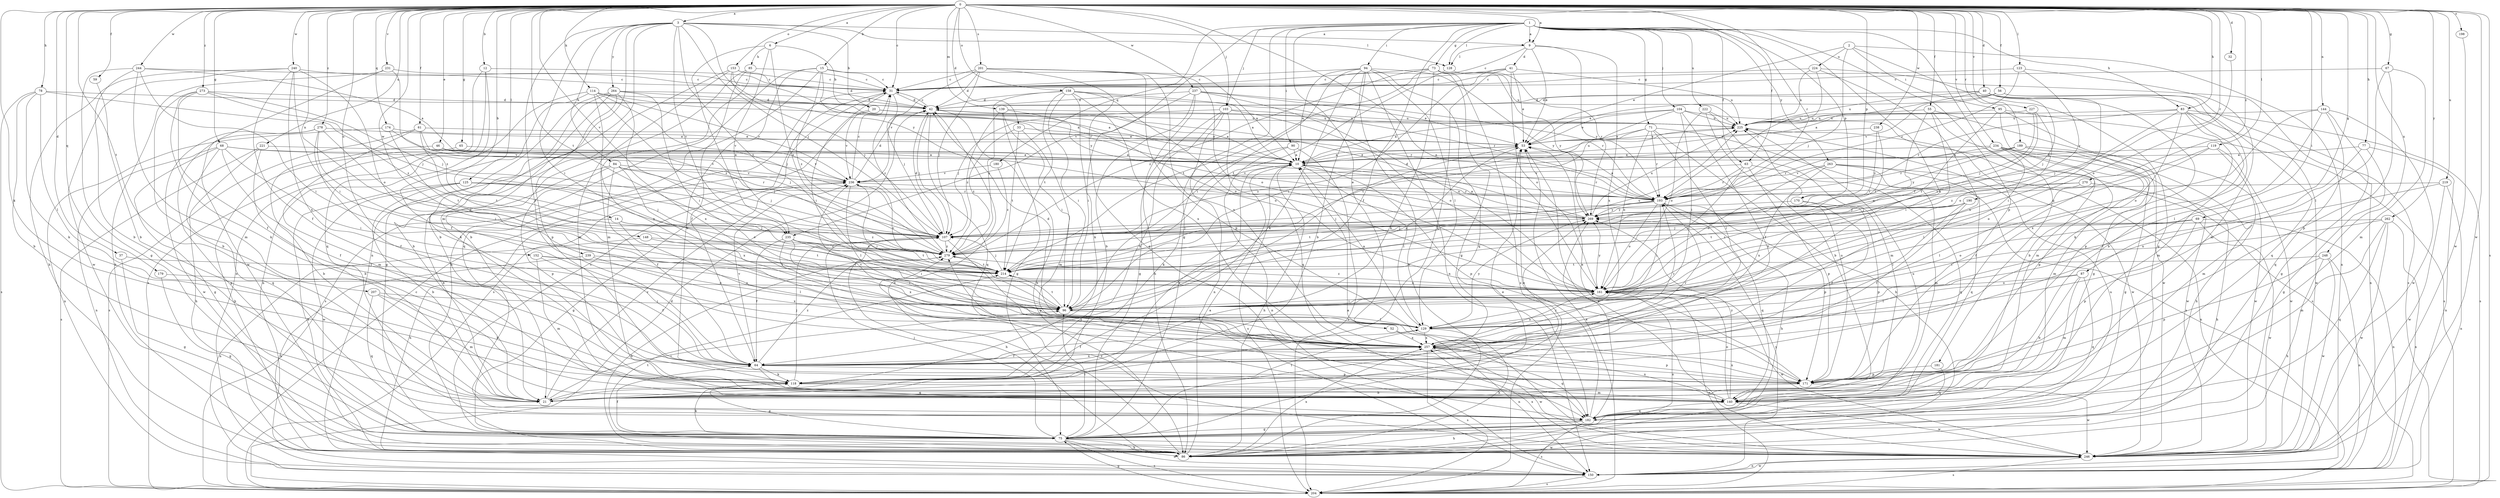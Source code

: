 strict digraph  {
0;
1;
2;
3;
6;
9;
10;
12;
14;
15;
20;
21;
31;
32;
33;
37;
40;
41;
42;
46;
52;
53;
55;
56;
59;
61;
63;
64;
65;
67;
68;
69;
71;
73;
75;
77;
78;
83;
84;
85;
86;
87;
90;
94;
95;
96;
103;
104;
107;
114;
118;
119;
123;
125;
128;
129;
139;
140;
144;
148;
150;
152;
153;
158;
161;
170;
171;
174;
179;
180;
181;
182;
189;
190;
193;
198;
201;
204;
207;
214;
219;
221;
222;
224;
225;
227;
231;
234;
235;
236;
237;
238;
239;
240;
244;
246;
248;
257;
262;
263;
264;
269;
270;
273;
278;
279;
0 -> 3  [label=a];
0 -> 6  [label=a];
0 -> 9  [label=a];
0 -> 12  [label=b];
0 -> 14  [label=b];
0 -> 15  [label=b];
0 -> 31  [label=c];
0 -> 32  [label=d];
0 -> 33  [label=d];
0 -> 37  [label=d];
0 -> 40  [label=d];
0 -> 46  [label=e];
0 -> 55  [label=f];
0 -> 56  [label=f];
0 -> 59  [label=f];
0 -> 61  [label=f];
0 -> 63  [label=f];
0 -> 65  [label=g];
0 -> 67  [label=g];
0 -> 68  [label=g];
0 -> 69  [label=g];
0 -> 77  [label=h];
0 -> 78  [label=h];
0 -> 83  [label=h];
0 -> 87  [label=i];
0 -> 103  [label=j];
0 -> 114  [label=k];
0 -> 118  [label=k];
0 -> 119  [label=l];
0 -> 123  [label=l];
0 -> 125  [label=l];
0 -> 139  [label=m];
0 -> 144  [label=n];
0 -> 148  [label=n];
0 -> 152  [label=o];
0 -> 153  [label=o];
0 -> 158  [label=o];
0 -> 161  [label=o];
0 -> 170  [label=p];
0 -> 174  [label=q];
0 -> 179  [label=q];
0 -> 189  [label=r];
0 -> 190  [label=r];
0 -> 193  [label=r];
0 -> 198  [label=s];
0 -> 201  [label=s];
0 -> 204  [label=s];
0 -> 207  [label=t];
0 -> 214  [label=t];
0 -> 219  [label=u];
0 -> 221  [label=u];
0 -> 227  [label=v];
0 -> 231  [label=v];
0 -> 234  [label=v];
0 -> 235  [label=v];
0 -> 237  [label=w];
0 -> 238  [label=w];
0 -> 239  [label=w];
0 -> 240  [label=w];
0 -> 244  [label=w];
0 -> 246  [label=w];
0 -> 248  [label=x];
0 -> 262  [label=y];
0 -> 270  [label=z];
0 -> 273  [label=z];
0 -> 278  [label=z];
1 -> 9  [label=a];
1 -> 52  [label=e];
1 -> 63  [label=f];
1 -> 64  [label=f];
1 -> 71  [label=g];
1 -> 73  [label=g];
1 -> 75  [label=g];
1 -> 83  [label=h];
1 -> 90  [label=i];
1 -> 94  [label=i];
1 -> 103  [label=j];
1 -> 104  [label=j];
1 -> 128  [label=l];
1 -> 170  [label=p];
1 -> 171  [label=p];
1 -> 180  [label=q];
1 -> 181  [label=q];
1 -> 222  [label=u];
1 -> 235  [label=v];
1 -> 257  [label=x];
1 -> 263  [label=y];
2 -> 53  [label=e];
2 -> 75  [label=g];
2 -> 95  [label=i];
2 -> 107  [label=j];
2 -> 150  [label=n];
2 -> 224  [label=u];
3 -> 9  [label=a];
3 -> 20  [label=b];
3 -> 64  [label=f];
3 -> 84  [label=h];
3 -> 96  [label=i];
3 -> 107  [label=j];
3 -> 128  [label=l];
3 -> 140  [label=m];
3 -> 150  [label=n];
3 -> 214  [label=t];
3 -> 235  [label=v];
3 -> 264  [label=y];
3 -> 269  [label=y];
6 -> 20  [label=b];
6 -> 85  [label=h];
6 -> 96  [label=i];
6 -> 235  [label=v];
6 -> 279  [label=z];
9 -> 31  [label=c];
9 -> 41  [label=d];
9 -> 53  [label=e];
9 -> 128  [label=l];
9 -> 257  [label=x];
9 -> 269  [label=y];
10 -> 53  [label=e];
10 -> 86  [label=h];
10 -> 129  [label=l];
10 -> 171  [label=p];
10 -> 193  [label=r];
10 -> 204  [label=s];
10 -> 225  [label=u];
10 -> 236  [label=v];
12 -> 31  [label=c];
12 -> 150  [label=n];
12 -> 182  [label=q];
12 -> 204  [label=s];
14 -> 86  [label=h];
14 -> 107  [label=j];
14 -> 257  [label=x];
14 -> 279  [label=z];
15 -> 10  [label=a];
15 -> 31  [label=c];
15 -> 86  [label=h];
15 -> 118  [label=k];
15 -> 182  [label=q];
15 -> 269  [label=y];
15 -> 279  [label=z];
20 -> 10  [label=a];
20 -> 193  [label=r];
20 -> 204  [label=s];
20 -> 225  [label=u];
20 -> 236  [label=v];
21 -> 10  [label=a];
21 -> 96  [label=i];
21 -> 129  [label=l];
21 -> 236  [label=v];
21 -> 269  [label=y];
31 -> 42  [label=d];
31 -> 96  [label=i];
31 -> 107  [label=j];
31 -> 204  [label=s];
32 -> 161  [label=o];
33 -> 53  [label=e];
33 -> 140  [label=m];
33 -> 214  [label=t];
33 -> 279  [label=z];
37 -> 75  [label=g];
37 -> 214  [label=t];
40 -> 10  [label=a];
40 -> 42  [label=d];
40 -> 96  [label=i];
40 -> 107  [label=j];
40 -> 118  [label=k];
40 -> 182  [label=q];
40 -> 225  [label=u];
41 -> 31  [label=c];
41 -> 53  [label=e];
41 -> 96  [label=i];
41 -> 118  [label=k];
41 -> 161  [label=o];
41 -> 225  [label=u];
42 -> 31  [label=c];
42 -> 86  [label=h];
42 -> 107  [label=j];
42 -> 182  [label=q];
42 -> 225  [label=u];
46 -> 10  [label=a];
46 -> 21  [label=b];
46 -> 107  [label=j];
46 -> 236  [label=v];
52 -> 150  [label=n];
52 -> 257  [label=x];
53 -> 10  [label=a];
53 -> 96  [label=i];
55 -> 75  [label=g];
55 -> 96  [label=i];
55 -> 140  [label=m];
55 -> 161  [label=o];
55 -> 225  [label=u];
56 -> 21  [label=b];
56 -> 42  [label=d];
56 -> 53  [label=e];
56 -> 150  [label=n];
56 -> 236  [label=v];
59 -> 21  [label=b];
61 -> 53  [label=e];
61 -> 107  [label=j];
61 -> 140  [label=m];
61 -> 204  [label=s];
61 -> 214  [label=t];
63 -> 161  [label=o];
63 -> 171  [label=p];
63 -> 182  [label=q];
63 -> 193  [label=r];
63 -> 236  [label=v];
64 -> 118  [label=k];
64 -> 171  [label=p];
64 -> 182  [label=q];
64 -> 193  [label=r];
64 -> 236  [label=v];
64 -> 257  [label=x];
64 -> 279  [label=z];
65 -> 10  [label=a];
65 -> 86  [label=h];
67 -> 31  [label=c];
67 -> 129  [label=l];
67 -> 140  [label=m];
67 -> 171  [label=p];
68 -> 10  [label=a];
68 -> 64  [label=f];
68 -> 75  [label=g];
68 -> 96  [label=i];
68 -> 150  [label=n];
68 -> 182  [label=q];
68 -> 236  [label=v];
69 -> 107  [label=j];
69 -> 150  [label=n];
69 -> 161  [label=o];
69 -> 171  [label=p];
69 -> 246  [label=w];
69 -> 279  [label=z];
71 -> 53  [label=e];
71 -> 86  [label=h];
71 -> 129  [label=l];
71 -> 161  [label=o];
71 -> 193  [label=r];
71 -> 204  [label=s];
71 -> 279  [label=z];
73 -> 31  [label=c];
73 -> 75  [label=g];
73 -> 118  [label=k];
73 -> 204  [label=s];
73 -> 214  [label=t];
73 -> 225  [label=u];
73 -> 269  [label=y];
73 -> 279  [label=z];
75 -> 31  [label=c];
75 -> 53  [label=e];
75 -> 64  [label=f];
75 -> 86  [label=h];
75 -> 96  [label=i];
75 -> 107  [label=j];
75 -> 118  [label=k];
75 -> 150  [label=n];
75 -> 204  [label=s];
75 -> 246  [label=w];
77 -> 10  [label=a];
77 -> 75  [label=g];
77 -> 150  [label=n];
77 -> 257  [label=x];
78 -> 21  [label=b];
78 -> 42  [label=d];
78 -> 107  [label=j];
78 -> 118  [label=k];
78 -> 129  [label=l];
78 -> 204  [label=s];
83 -> 107  [label=j];
83 -> 140  [label=m];
83 -> 171  [label=p];
83 -> 193  [label=r];
83 -> 204  [label=s];
83 -> 225  [label=u];
83 -> 246  [label=w];
83 -> 257  [label=x];
84 -> 21  [label=b];
84 -> 64  [label=f];
84 -> 107  [label=j];
84 -> 171  [label=p];
84 -> 193  [label=r];
84 -> 236  [label=v];
84 -> 257  [label=x];
85 -> 21  [label=b];
85 -> 31  [label=c];
85 -> 64  [label=f];
85 -> 140  [label=m];
86 -> 10  [label=a];
86 -> 42  [label=d];
86 -> 161  [label=o];
86 -> 214  [label=t];
86 -> 225  [label=u];
86 -> 257  [label=x];
87 -> 21  [label=b];
87 -> 129  [label=l];
87 -> 140  [label=m];
87 -> 161  [label=o];
87 -> 182  [label=q];
90 -> 10  [label=a];
90 -> 118  [label=k];
90 -> 150  [label=n];
90 -> 204  [label=s];
94 -> 10  [label=a];
94 -> 21  [label=b];
94 -> 31  [label=c];
94 -> 86  [label=h];
94 -> 96  [label=i];
94 -> 118  [label=k];
94 -> 129  [label=l];
94 -> 150  [label=n];
94 -> 182  [label=q];
94 -> 269  [label=y];
95 -> 21  [label=b];
95 -> 204  [label=s];
95 -> 214  [label=t];
95 -> 225  [label=u];
95 -> 246  [label=w];
96 -> 53  [label=e];
96 -> 129  [label=l];
96 -> 214  [label=t];
103 -> 75  [label=g];
103 -> 107  [label=j];
103 -> 118  [label=k];
103 -> 150  [label=n];
103 -> 161  [label=o];
103 -> 182  [label=q];
103 -> 225  [label=u];
104 -> 10  [label=a];
104 -> 53  [label=e];
104 -> 64  [label=f];
104 -> 96  [label=i];
104 -> 204  [label=s];
104 -> 214  [label=t];
104 -> 225  [label=u];
107 -> 42  [label=d];
107 -> 86  [label=h];
107 -> 171  [label=p];
107 -> 279  [label=z];
114 -> 10  [label=a];
114 -> 42  [label=d];
114 -> 64  [label=f];
114 -> 107  [label=j];
114 -> 150  [label=n];
114 -> 236  [label=v];
114 -> 257  [label=x];
114 -> 279  [label=z];
118 -> 75  [label=g];
118 -> 107  [label=j];
118 -> 140  [label=m];
119 -> 10  [label=a];
119 -> 140  [label=m];
119 -> 161  [label=o];
119 -> 246  [label=w];
119 -> 279  [label=z];
123 -> 31  [label=c];
123 -> 140  [label=m];
123 -> 193  [label=r];
123 -> 269  [label=y];
125 -> 21  [label=b];
125 -> 86  [label=h];
125 -> 107  [label=j];
125 -> 161  [label=o];
125 -> 193  [label=r];
125 -> 246  [label=w];
128 -> 193  [label=r];
128 -> 214  [label=t];
129 -> 10  [label=a];
129 -> 42  [label=d];
129 -> 64  [label=f];
129 -> 86  [label=h];
129 -> 257  [label=x];
129 -> 269  [label=y];
139 -> 75  [label=g];
139 -> 96  [label=i];
139 -> 161  [label=o];
139 -> 225  [label=u];
139 -> 279  [label=z];
140 -> 161  [label=o];
140 -> 182  [label=q];
140 -> 246  [label=w];
140 -> 257  [label=x];
140 -> 269  [label=y];
144 -> 75  [label=g];
144 -> 129  [label=l];
144 -> 161  [label=o];
144 -> 182  [label=q];
144 -> 225  [label=u];
144 -> 246  [label=w];
148 -> 150  [label=n];
148 -> 214  [label=t];
148 -> 279  [label=z];
150 -> 204  [label=s];
150 -> 246  [label=w];
150 -> 269  [label=y];
152 -> 64  [label=f];
152 -> 129  [label=l];
152 -> 140  [label=m];
152 -> 214  [label=t];
153 -> 21  [label=b];
153 -> 31  [label=c];
153 -> 42  [label=d];
153 -> 107  [label=j];
153 -> 140  [label=m];
153 -> 193  [label=r];
158 -> 10  [label=a];
158 -> 42  [label=d];
158 -> 96  [label=i];
158 -> 118  [label=k];
158 -> 161  [label=o];
158 -> 193  [label=r];
158 -> 214  [label=t];
158 -> 257  [label=x];
158 -> 279  [label=z];
161 -> 96  [label=i];
161 -> 246  [label=w];
161 -> 269  [label=y];
161 -> 279  [label=z];
170 -> 64  [label=f];
170 -> 171  [label=p];
170 -> 269  [label=y];
171 -> 21  [label=b];
171 -> 53  [label=e];
171 -> 225  [label=u];
171 -> 246  [label=w];
171 -> 257  [label=x];
171 -> 279  [label=z];
174 -> 53  [label=e];
174 -> 150  [label=n];
174 -> 214  [label=t];
174 -> 236  [label=v];
179 -> 75  [label=g];
179 -> 161  [label=o];
180 -> 236  [label=v];
180 -> 279  [label=z];
181 -> 171  [label=p];
181 -> 182  [label=q];
182 -> 53  [label=e];
182 -> 75  [label=g];
182 -> 86  [label=h];
182 -> 204  [label=s];
182 -> 225  [label=u];
182 -> 269  [label=y];
189 -> 10  [label=a];
189 -> 86  [label=h];
189 -> 171  [label=p];
189 -> 193  [label=r];
189 -> 246  [label=w];
189 -> 269  [label=y];
190 -> 64  [label=f];
190 -> 129  [label=l];
190 -> 161  [label=o];
190 -> 214  [label=t];
190 -> 269  [label=y];
193 -> 53  [label=e];
193 -> 86  [label=h];
193 -> 96  [label=i];
193 -> 107  [label=j];
193 -> 161  [label=o];
193 -> 171  [label=p];
193 -> 182  [label=q];
193 -> 214  [label=t];
193 -> 269  [label=y];
198 -> 246  [label=w];
201 -> 31  [label=c];
201 -> 42  [label=d];
201 -> 107  [label=j];
201 -> 161  [label=o];
201 -> 171  [label=p];
201 -> 182  [label=q];
201 -> 236  [label=v];
201 -> 257  [label=x];
204 -> 31  [label=c];
204 -> 42  [label=d];
204 -> 53  [label=e];
204 -> 75  [label=g];
204 -> 161  [label=o];
207 -> 96  [label=i];
207 -> 118  [label=k];
207 -> 140  [label=m];
207 -> 182  [label=q];
214 -> 107  [label=j];
214 -> 161  [label=o];
214 -> 225  [label=u];
214 -> 236  [label=v];
219 -> 96  [label=i];
219 -> 150  [label=n];
219 -> 193  [label=r];
219 -> 246  [label=w];
221 -> 10  [label=a];
221 -> 21  [label=b];
221 -> 86  [label=h];
221 -> 204  [label=s];
222 -> 21  [label=b];
222 -> 140  [label=m];
222 -> 161  [label=o];
222 -> 225  [label=u];
224 -> 31  [label=c];
224 -> 193  [label=r];
224 -> 204  [label=s];
224 -> 225  [label=u];
224 -> 257  [label=x];
225 -> 53  [label=e];
225 -> 246  [label=w];
227 -> 107  [label=j];
227 -> 161  [label=o];
227 -> 214  [label=t];
227 -> 225  [label=u];
231 -> 31  [label=c];
231 -> 86  [label=h];
231 -> 246  [label=w];
231 -> 279  [label=z];
234 -> 10  [label=a];
234 -> 64  [label=f];
234 -> 75  [label=g];
234 -> 129  [label=l];
234 -> 140  [label=m];
234 -> 193  [label=r];
234 -> 246  [label=w];
235 -> 64  [label=f];
235 -> 96  [label=i];
235 -> 129  [label=l];
235 -> 214  [label=t];
235 -> 257  [label=x];
235 -> 279  [label=z];
236 -> 31  [label=c];
236 -> 42  [label=d];
236 -> 75  [label=g];
236 -> 96  [label=i];
236 -> 129  [label=l];
236 -> 193  [label=r];
237 -> 21  [label=b];
237 -> 42  [label=d];
237 -> 53  [label=e];
237 -> 86  [label=h];
237 -> 96  [label=i];
237 -> 161  [label=o];
237 -> 193  [label=r];
238 -> 53  [label=e];
238 -> 269  [label=y];
238 -> 279  [label=z];
239 -> 86  [label=h];
239 -> 214  [label=t];
239 -> 257  [label=x];
240 -> 31  [label=c];
240 -> 64  [label=f];
240 -> 86  [label=h];
240 -> 96  [label=i];
240 -> 161  [label=o];
240 -> 246  [label=w];
240 -> 257  [label=x];
244 -> 10  [label=a];
244 -> 21  [label=b];
244 -> 31  [label=c];
244 -> 75  [label=g];
244 -> 96  [label=i];
244 -> 140  [label=m];
246 -> 10  [label=a];
246 -> 53  [label=e];
246 -> 150  [label=n];
246 -> 204  [label=s];
246 -> 257  [label=x];
246 -> 279  [label=z];
248 -> 86  [label=h];
248 -> 150  [label=n];
248 -> 171  [label=p];
248 -> 214  [label=t];
248 -> 246  [label=w];
257 -> 64  [label=f];
257 -> 161  [label=o];
257 -> 171  [label=p];
257 -> 182  [label=q];
257 -> 193  [label=r];
257 -> 204  [label=s];
257 -> 236  [label=v];
257 -> 246  [label=w];
262 -> 96  [label=i];
262 -> 107  [label=j];
262 -> 140  [label=m];
262 -> 150  [label=n];
262 -> 182  [label=q];
262 -> 246  [label=w];
263 -> 140  [label=m];
263 -> 150  [label=n];
263 -> 161  [label=o];
263 -> 182  [label=q];
263 -> 236  [label=v];
263 -> 257  [label=x];
264 -> 10  [label=a];
264 -> 21  [label=b];
264 -> 42  [label=d];
264 -> 75  [label=g];
264 -> 96  [label=i];
264 -> 118  [label=k];
264 -> 171  [label=p];
264 -> 257  [label=x];
269 -> 10  [label=a];
269 -> 42  [label=d];
269 -> 107  [label=j];
269 -> 225  [label=u];
270 -> 86  [label=h];
270 -> 107  [label=j];
270 -> 129  [label=l];
270 -> 193  [label=r];
273 -> 21  [label=b];
273 -> 42  [label=d];
273 -> 64  [label=f];
273 -> 107  [label=j];
273 -> 118  [label=k];
273 -> 279  [label=z];
278 -> 53  [label=e];
278 -> 64  [label=f];
278 -> 75  [label=g];
278 -> 96  [label=i];
278 -> 161  [label=o];
278 -> 246  [label=w];
279 -> 31  [label=c];
279 -> 86  [label=h];
279 -> 214  [label=t];
}
